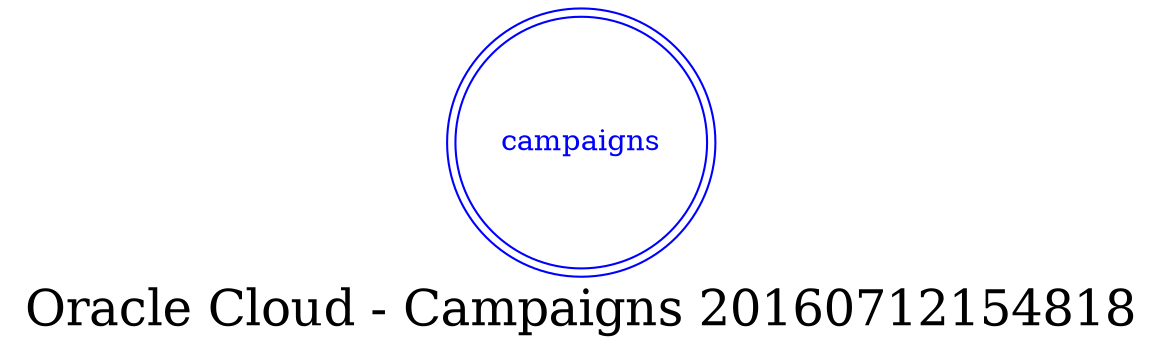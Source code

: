 digraph LexiconGraph {
graph[label="Oracle Cloud - Campaigns 20160712154818", fontsize=24]
splines=true
"campaigns" [color=blue, fontcolor=blue, shape=doublecircle]
}
